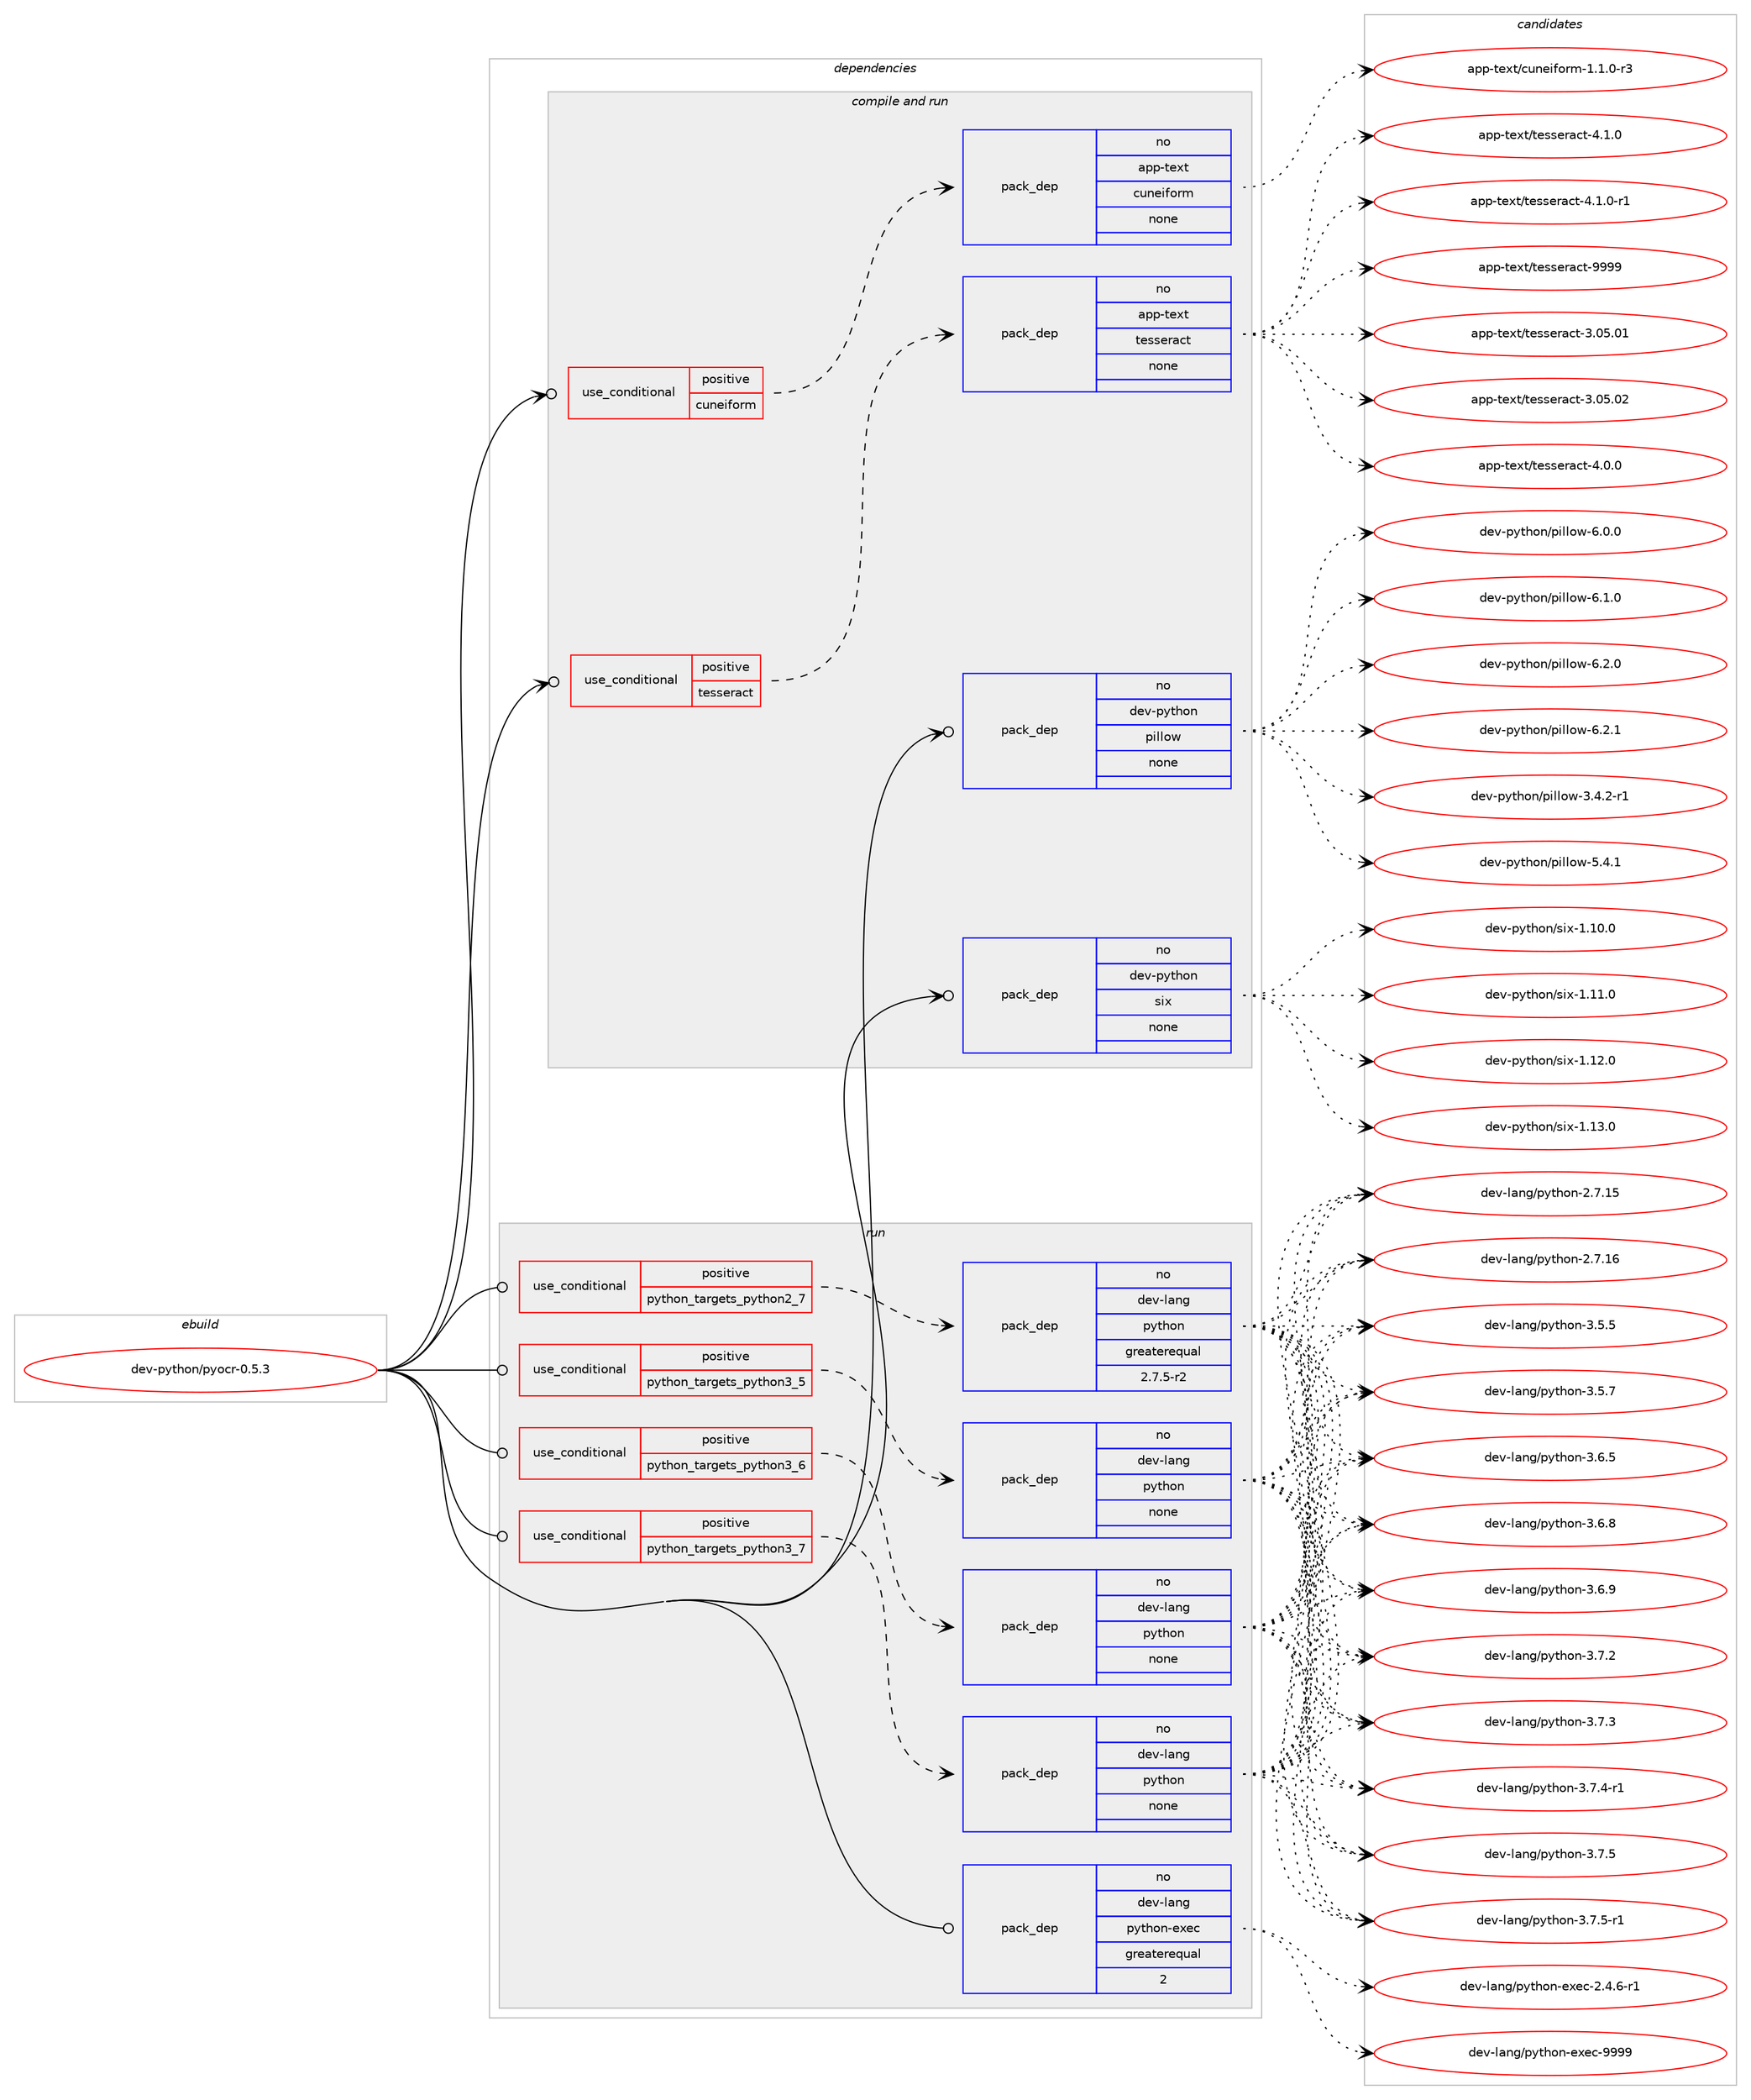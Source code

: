 digraph prolog {

# *************
# Graph options
# *************

newrank=true;
concentrate=true;
compound=true;
graph [rankdir=LR,fontname=Helvetica,fontsize=10,ranksep=1.5];#, ranksep=2.5, nodesep=0.2];
edge  [arrowhead=vee];
node  [fontname=Helvetica,fontsize=10];

# **********
# The ebuild
# **********

subgraph cluster_leftcol {
color=gray;
rank=same;
label=<<i>ebuild</i>>;
id [label="dev-python/pyocr-0.5.3", color=red, width=4, href="../dev-python/pyocr-0.5.3.svg"];
}

# ****************
# The dependencies
# ****************

subgraph cluster_midcol {
color=gray;
label=<<i>dependencies</i>>;
subgraph cluster_compile {
fillcolor="#eeeeee";
style=filled;
label=<<i>compile</i>>;
}
subgraph cluster_compileandrun {
fillcolor="#eeeeee";
style=filled;
label=<<i>compile and run</i>>;
subgraph cond146339 {
dependency627219 [label=<<TABLE BORDER="0" CELLBORDER="1" CELLSPACING="0" CELLPADDING="4"><TR><TD ROWSPAN="3" CELLPADDING="10">use_conditional</TD></TR><TR><TD>positive</TD></TR><TR><TD>cuneiform</TD></TR></TABLE>>, shape=none, color=red];
subgraph pack469031 {
dependency627220 [label=<<TABLE BORDER="0" CELLBORDER="1" CELLSPACING="0" CELLPADDING="4" WIDTH="220"><TR><TD ROWSPAN="6" CELLPADDING="30">pack_dep</TD></TR><TR><TD WIDTH="110">no</TD></TR><TR><TD>app-text</TD></TR><TR><TD>cuneiform</TD></TR><TR><TD>none</TD></TR><TR><TD></TD></TR></TABLE>>, shape=none, color=blue];
}
dependency627219:e -> dependency627220:w [weight=20,style="dashed",arrowhead="vee"];
}
id:e -> dependency627219:w [weight=20,style="solid",arrowhead="odotvee"];
subgraph cond146340 {
dependency627221 [label=<<TABLE BORDER="0" CELLBORDER="1" CELLSPACING="0" CELLPADDING="4"><TR><TD ROWSPAN="3" CELLPADDING="10">use_conditional</TD></TR><TR><TD>positive</TD></TR><TR><TD>tesseract</TD></TR></TABLE>>, shape=none, color=red];
subgraph pack469032 {
dependency627222 [label=<<TABLE BORDER="0" CELLBORDER="1" CELLSPACING="0" CELLPADDING="4" WIDTH="220"><TR><TD ROWSPAN="6" CELLPADDING="30">pack_dep</TD></TR><TR><TD WIDTH="110">no</TD></TR><TR><TD>app-text</TD></TR><TR><TD>tesseract</TD></TR><TR><TD>none</TD></TR><TR><TD></TD></TR></TABLE>>, shape=none, color=blue];
}
dependency627221:e -> dependency627222:w [weight=20,style="dashed",arrowhead="vee"];
}
id:e -> dependency627221:w [weight=20,style="solid",arrowhead="odotvee"];
subgraph pack469033 {
dependency627223 [label=<<TABLE BORDER="0" CELLBORDER="1" CELLSPACING="0" CELLPADDING="4" WIDTH="220"><TR><TD ROWSPAN="6" CELLPADDING="30">pack_dep</TD></TR><TR><TD WIDTH="110">no</TD></TR><TR><TD>dev-python</TD></TR><TR><TD>pillow</TD></TR><TR><TD>none</TD></TR><TR><TD></TD></TR></TABLE>>, shape=none, color=blue];
}
id:e -> dependency627223:w [weight=20,style="solid",arrowhead="odotvee"];
subgraph pack469034 {
dependency627224 [label=<<TABLE BORDER="0" CELLBORDER="1" CELLSPACING="0" CELLPADDING="4" WIDTH="220"><TR><TD ROWSPAN="6" CELLPADDING="30">pack_dep</TD></TR><TR><TD WIDTH="110">no</TD></TR><TR><TD>dev-python</TD></TR><TR><TD>six</TD></TR><TR><TD>none</TD></TR><TR><TD></TD></TR></TABLE>>, shape=none, color=blue];
}
id:e -> dependency627224:w [weight=20,style="solid",arrowhead="odotvee"];
}
subgraph cluster_run {
fillcolor="#eeeeee";
style=filled;
label=<<i>run</i>>;
subgraph cond146341 {
dependency627225 [label=<<TABLE BORDER="0" CELLBORDER="1" CELLSPACING="0" CELLPADDING="4"><TR><TD ROWSPAN="3" CELLPADDING="10">use_conditional</TD></TR><TR><TD>positive</TD></TR><TR><TD>python_targets_python2_7</TD></TR></TABLE>>, shape=none, color=red];
subgraph pack469035 {
dependency627226 [label=<<TABLE BORDER="0" CELLBORDER="1" CELLSPACING="0" CELLPADDING="4" WIDTH="220"><TR><TD ROWSPAN="6" CELLPADDING="30">pack_dep</TD></TR><TR><TD WIDTH="110">no</TD></TR><TR><TD>dev-lang</TD></TR><TR><TD>python</TD></TR><TR><TD>greaterequal</TD></TR><TR><TD>2.7.5-r2</TD></TR></TABLE>>, shape=none, color=blue];
}
dependency627225:e -> dependency627226:w [weight=20,style="dashed",arrowhead="vee"];
}
id:e -> dependency627225:w [weight=20,style="solid",arrowhead="odot"];
subgraph cond146342 {
dependency627227 [label=<<TABLE BORDER="0" CELLBORDER="1" CELLSPACING="0" CELLPADDING="4"><TR><TD ROWSPAN="3" CELLPADDING="10">use_conditional</TD></TR><TR><TD>positive</TD></TR><TR><TD>python_targets_python3_5</TD></TR></TABLE>>, shape=none, color=red];
subgraph pack469036 {
dependency627228 [label=<<TABLE BORDER="0" CELLBORDER="1" CELLSPACING="0" CELLPADDING="4" WIDTH="220"><TR><TD ROWSPAN="6" CELLPADDING="30">pack_dep</TD></TR><TR><TD WIDTH="110">no</TD></TR><TR><TD>dev-lang</TD></TR><TR><TD>python</TD></TR><TR><TD>none</TD></TR><TR><TD></TD></TR></TABLE>>, shape=none, color=blue];
}
dependency627227:e -> dependency627228:w [weight=20,style="dashed",arrowhead="vee"];
}
id:e -> dependency627227:w [weight=20,style="solid",arrowhead="odot"];
subgraph cond146343 {
dependency627229 [label=<<TABLE BORDER="0" CELLBORDER="1" CELLSPACING="0" CELLPADDING="4"><TR><TD ROWSPAN="3" CELLPADDING="10">use_conditional</TD></TR><TR><TD>positive</TD></TR><TR><TD>python_targets_python3_6</TD></TR></TABLE>>, shape=none, color=red];
subgraph pack469037 {
dependency627230 [label=<<TABLE BORDER="0" CELLBORDER="1" CELLSPACING="0" CELLPADDING="4" WIDTH="220"><TR><TD ROWSPAN="6" CELLPADDING="30">pack_dep</TD></TR><TR><TD WIDTH="110">no</TD></TR><TR><TD>dev-lang</TD></TR><TR><TD>python</TD></TR><TR><TD>none</TD></TR><TR><TD></TD></TR></TABLE>>, shape=none, color=blue];
}
dependency627229:e -> dependency627230:w [weight=20,style="dashed",arrowhead="vee"];
}
id:e -> dependency627229:w [weight=20,style="solid",arrowhead="odot"];
subgraph cond146344 {
dependency627231 [label=<<TABLE BORDER="0" CELLBORDER="1" CELLSPACING="0" CELLPADDING="4"><TR><TD ROWSPAN="3" CELLPADDING="10">use_conditional</TD></TR><TR><TD>positive</TD></TR><TR><TD>python_targets_python3_7</TD></TR></TABLE>>, shape=none, color=red];
subgraph pack469038 {
dependency627232 [label=<<TABLE BORDER="0" CELLBORDER="1" CELLSPACING="0" CELLPADDING="4" WIDTH="220"><TR><TD ROWSPAN="6" CELLPADDING="30">pack_dep</TD></TR><TR><TD WIDTH="110">no</TD></TR><TR><TD>dev-lang</TD></TR><TR><TD>python</TD></TR><TR><TD>none</TD></TR><TR><TD></TD></TR></TABLE>>, shape=none, color=blue];
}
dependency627231:e -> dependency627232:w [weight=20,style="dashed",arrowhead="vee"];
}
id:e -> dependency627231:w [weight=20,style="solid",arrowhead="odot"];
subgraph pack469039 {
dependency627233 [label=<<TABLE BORDER="0" CELLBORDER="1" CELLSPACING="0" CELLPADDING="4" WIDTH="220"><TR><TD ROWSPAN="6" CELLPADDING="30">pack_dep</TD></TR><TR><TD WIDTH="110">no</TD></TR><TR><TD>dev-lang</TD></TR><TR><TD>python-exec</TD></TR><TR><TD>greaterequal</TD></TR><TR><TD>2</TD></TR></TABLE>>, shape=none, color=blue];
}
id:e -> dependency627233:w [weight=20,style="solid",arrowhead="odot"];
}
}

# **************
# The candidates
# **************

subgraph cluster_choices {
rank=same;
color=gray;
label=<<i>candidates</i>>;

subgraph choice469031 {
color=black;
nodesep=1;
choice971121124511610112011647991171101011051021111141094549464946484511451 [label="app-text/cuneiform-1.1.0-r3", color=red, width=4,href="../app-text/cuneiform-1.1.0-r3.svg"];
dependency627220:e -> choice971121124511610112011647991171101011051021111141094549464946484511451:w [style=dotted,weight="100"];
}
subgraph choice469032 {
color=black;
nodesep=1;
choice97112112451161011201164711610111511510111497991164551464853464849 [label="app-text/tesseract-3.05.01", color=red, width=4,href="../app-text/tesseract-3.05.01.svg"];
choice97112112451161011201164711610111511510111497991164551464853464850 [label="app-text/tesseract-3.05.02", color=red, width=4,href="../app-text/tesseract-3.05.02.svg"];
choice9711211245116101120116471161011151151011149799116455246484648 [label="app-text/tesseract-4.0.0", color=red, width=4,href="../app-text/tesseract-4.0.0.svg"];
choice9711211245116101120116471161011151151011149799116455246494648 [label="app-text/tesseract-4.1.0", color=red, width=4,href="../app-text/tesseract-4.1.0.svg"];
choice97112112451161011201164711610111511510111497991164552464946484511449 [label="app-text/tesseract-4.1.0-r1", color=red, width=4,href="../app-text/tesseract-4.1.0-r1.svg"];
choice97112112451161011201164711610111511510111497991164557575757 [label="app-text/tesseract-9999", color=red, width=4,href="../app-text/tesseract-9999.svg"];
dependency627222:e -> choice97112112451161011201164711610111511510111497991164551464853464849:w [style=dotted,weight="100"];
dependency627222:e -> choice97112112451161011201164711610111511510111497991164551464853464850:w [style=dotted,weight="100"];
dependency627222:e -> choice9711211245116101120116471161011151151011149799116455246484648:w [style=dotted,weight="100"];
dependency627222:e -> choice9711211245116101120116471161011151151011149799116455246494648:w [style=dotted,weight="100"];
dependency627222:e -> choice97112112451161011201164711610111511510111497991164552464946484511449:w [style=dotted,weight="100"];
dependency627222:e -> choice97112112451161011201164711610111511510111497991164557575757:w [style=dotted,weight="100"];
}
subgraph choice469033 {
color=black;
nodesep=1;
choice10010111845112121116104111110471121051081081111194551465246504511449 [label="dev-python/pillow-3.4.2-r1", color=red, width=4,href="../dev-python/pillow-3.4.2-r1.svg"];
choice1001011184511212111610411111047112105108108111119455346524649 [label="dev-python/pillow-5.4.1", color=red, width=4,href="../dev-python/pillow-5.4.1.svg"];
choice1001011184511212111610411111047112105108108111119455446484648 [label="dev-python/pillow-6.0.0", color=red, width=4,href="../dev-python/pillow-6.0.0.svg"];
choice1001011184511212111610411111047112105108108111119455446494648 [label="dev-python/pillow-6.1.0", color=red, width=4,href="../dev-python/pillow-6.1.0.svg"];
choice1001011184511212111610411111047112105108108111119455446504648 [label="dev-python/pillow-6.2.0", color=red, width=4,href="../dev-python/pillow-6.2.0.svg"];
choice1001011184511212111610411111047112105108108111119455446504649 [label="dev-python/pillow-6.2.1", color=red, width=4,href="../dev-python/pillow-6.2.1.svg"];
dependency627223:e -> choice10010111845112121116104111110471121051081081111194551465246504511449:w [style=dotted,weight="100"];
dependency627223:e -> choice1001011184511212111610411111047112105108108111119455346524649:w [style=dotted,weight="100"];
dependency627223:e -> choice1001011184511212111610411111047112105108108111119455446484648:w [style=dotted,weight="100"];
dependency627223:e -> choice1001011184511212111610411111047112105108108111119455446494648:w [style=dotted,weight="100"];
dependency627223:e -> choice1001011184511212111610411111047112105108108111119455446504648:w [style=dotted,weight="100"];
dependency627223:e -> choice1001011184511212111610411111047112105108108111119455446504649:w [style=dotted,weight="100"];
}
subgraph choice469034 {
color=black;
nodesep=1;
choice100101118451121211161041111104711510512045494649484648 [label="dev-python/six-1.10.0", color=red, width=4,href="../dev-python/six-1.10.0.svg"];
choice100101118451121211161041111104711510512045494649494648 [label="dev-python/six-1.11.0", color=red, width=4,href="../dev-python/six-1.11.0.svg"];
choice100101118451121211161041111104711510512045494649504648 [label="dev-python/six-1.12.0", color=red, width=4,href="../dev-python/six-1.12.0.svg"];
choice100101118451121211161041111104711510512045494649514648 [label="dev-python/six-1.13.0", color=red, width=4,href="../dev-python/six-1.13.0.svg"];
dependency627224:e -> choice100101118451121211161041111104711510512045494649484648:w [style=dotted,weight="100"];
dependency627224:e -> choice100101118451121211161041111104711510512045494649494648:w [style=dotted,weight="100"];
dependency627224:e -> choice100101118451121211161041111104711510512045494649504648:w [style=dotted,weight="100"];
dependency627224:e -> choice100101118451121211161041111104711510512045494649514648:w [style=dotted,weight="100"];
}
subgraph choice469035 {
color=black;
nodesep=1;
choice10010111845108971101034711212111610411111045504655464953 [label="dev-lang/python-2.7.15", color=red, width=4,href="../dev-lang/python-2.7.15.svg"];
choice10010111845108971101034711212111610411111045504655464954 [label="dev-lang/python-2.7.16", color=red, width=4,href="../dev-lang/python-2.7.16.svg"];
choice100101118451089711010347112121116104111110455146534653 [label="dev-lang/python-3.5.5", color=red, width=4,href="../dev-lang/python-3.5.5.svg"];
choice100101118451089711010347112121116104111110455146534655 [label="dev-lang/python-3.5.7", color=red, width=4,href="../dev-lang/python-3.5.7.svg"];
choice100101118451089711010347112121116104111110455146544653 [label="dev-lang/python-3.6.5", color=red, width=4,href="../dev-lang/python-3.6.5.svg"];
choice100101118451089711010347112121116104111110455146544656 [label="dev-lang/python-3.6.8", color=red, width=4,href="../dev-lang/python-3.6.8.svg"];
choice100101118451089711010347112121116104111110455146544657 [label="dev-lang/python-3.6.9", color=red, width=4,href="../dev-lang/python-3.6.9.svg"];
choice100101118451089711010347112121116104111110455146554650 [label="dev-lang/python-3.7.2", color=red, width=4,href="../dev-lang/python-3.7.2.svg"];
choice100101118451089711010347112121116104111110455146554651 [label="dev-lang/python-3.7.3", color=red, width=4,href="../dev-lang/python-3.7.3.svg"];
choice1001011184510897110103471121211161041111104551465546524511449 [label="dev-lang/python-3.7.4-r1", color=red, width=4,href="../dev-lang/python-3.7.4-r1.svg"];
choice100101118451089711010347112121116104111110455146554653 [label="dev-lang/python-3.7.5", color=red, width=4,href="../dev-lang/python-3.7.5.svg"];
choice1001011184510897110103471121211161041111104551465546534511449 [label="dev-lang/python-3.7.5-r1", color=red, width=4,href="../dev-lang/python-3.7.5-r1.svg"];
dependency627226:e -> choice10010111845108971101034711212111610411111045504655464953:w [style=dotted,weight="100"];
dependency627226:e -> choice10010111845108971101034711212111610411111045504655464954:w [style=dotted,weight="100"];
dependency627226:e -> choice100101118451089711010347112121116104111110455146534653:w [style=dotted,weight="100"];
dependency627226:e -> choice100101118451089711010347112121116104111110455146534655:w [style=dotted,weight="100"];
dependency627226:e -> choice100101118451089711010347112121116104111110455146544653:w [style=dotted,weight="100"];
dependency627226:e -> choice100101118451089711010347112121116104111110455146544656:w [style=dotted,weight="100"];
dependency627226:e -> choice100101118451089711010347112121116104111110455146544657:w [style=dotted,weight="100"];
dependency627226:e -> choice100101118451089711010347112121116104111110455146554650:w [style=dotted,weight="100"];
dependency627226:e -> choice100101118451089711010347112121116104111110455146554651:w [style=dotted,weight="100"];
dependency627226:e -> choice1001011184510897110103471121211161041111104551465546524511449:w [style=dotted,weight="100"];
dependency627226:e -> choice100101118451089711010347112121116104111110455146554653:w [style=dotted,weight="100"];
dependency627226:e -> choice1001011184510897110103471121211161041111104551465546534511449:w [style=dotted,weight="100"];
}
subgraph choice469036 {
color=black;
nodesep=1;
choice10010111845108971101034711212111610411111045504655464953 [label="dev-lang/python-2.7.15", color=red, width=4,href="../dev-lang/python-2.7.15.svg"];
choice10010111845108971101034711212111610411111045504655464954 [label="dev-lang/python-2.7.16", color=red, width=4,href="../dev-lang/python-2.7.16.svg"];
choice100101118451089711010347112121116104111110455146534653 [label="dev-lang/python-3.5.5", color=red, width=4,href="../dev-lang/python-3.5.5.svg"];
choice100101118451089711010347112121116104111110455146534655 [label="dev-lang/python-3.5.7", color=red, width=4,href="../dev-lang/python-3.5.7.svg"];
choice100101118451089711010347112121116104111110455146544653 [label="dev-lang/python-3.6.5", color=red, width=4,href="../dev-lang/python-3.6.5.svg"];
choice100101118451089711010347112121116104111110455146544656 [label="dev-lang/python-3.6.8", color=red, width=4,href="../dev-lang/python-3.6.8.svg"];
choice100101118451089711010347112121116104111110455146544657 [label="dev-lang/python-3.6.9", color=red, width=4,href="../dev-lang/python-3.6.9.svg"];
choice100101118451089711010347112121116104111110455146554650 [label="dev-lang/python-3.7.2", color=red, width=4,href="../dev-lang/python-3.7.2.svg"];
choice100101118451089711010347112121116104111110455146554651 [label="dev-lang/python-3.7.3", color=red, width=4,href="../dev-lang/python-3.7.3.svg"];
choice1001011184510897110103471121211161041111104551465546524511449 [label="dev-lang/python-3.7.4-r1", color=red, width=4,href="../dev-lang/python-3.7.4-r1.svg"];
choice100101118451089711010347112121116104111110455146554653 [label="dev-lang/python-3.7.5", color=red, width=4,href="../dev-lang/python-3.7.5.svg"];
choice1001011184510897110103471121211161041111104551465546534511449 [label="dev-lang/python-3.7.5-r1", color=red, width=4,href="../dev-lang/python-3.7.5-r1.svg"];
dependency627228:e -> choice10010111845108971101034711212111610411111045504655464953:w [style=dotted,weight="100"];
dependency627228:e -> choice10010111845108971101034711212111610411111045504655464954:w [style=dotted,weight="100"];
dependency627228:e -> choice100101118451089711010347112121116104111110455146534653:w [style=dotted,weight="100"];
dependency627228:e -> choice100101118451089711010347112121116104111110455146534655:w [style=dotted,weight="100"];
dependency627228:e -> choice100101118451089711010347112121116104111110455146544653:w [style=dotted,weight="100"];
dependency627228:e -> choice100101118451089711010347112121116104111110455146544656:w [style=dotted,weight="100"];
dependency627228:e -> choice100101118451089711010347112121116104111110455146544657:w [style=dotted,weight="100"];
dependency627228:e -> choice100101118451089711010347112121116104111110455146554650:w [style=dotted,weight="100"];
dependency627228:e -> choice100101118451089711010347112121116104111110455146554651:w [style=dotted,weight="100"];
dependency627228:e -> choice1001011184510897110103471121211161041111104551465546524511449:w [style=dotted,weight="100"];
dependency627228:e -> choice100101118451089711010347112121116104111110455146554653:w [style=dotted,weight="100"];
dependency627228:e -> choice1001011184510897110103471121211161041111104551465546534511449:w [style=dotted,weight="100"];
}
subgraph choice469037 {
color=black;
nodesep=1;
choice10010111845108971101034711212111610411111045504655464953 [label="dev-lang/python-2.7.15", color=red, width=4,href="../dev-lang/python-2.7.15.svg"];
choice10010111845108971101034711212111610411111045504655464954 [label="dev-lang/python-2.7.16", color=red, width=4,href="../dev-lang/python-2.7.16.svg"];
choice100101118451089711010347112121116104111110455146534653 [label="dev-lang/python-3.5.5", color=red, width=4,href="../dev-lang/python-3.5.5.svg"];
choice100101118451089711010347112121116104111110455146534655 [label="dev-lang/python-3.5.7", color=red, width=4,href="../dev-lang/python-3.5.7.svg"];
choice100101118451089711010347112121116104111110455146544653 [label="dev-lang/python-3.6.5", color=red, width=4,href="../dev-lang/python-3.6.5.svg"];
choice100101118451089711010347112121116104111110455146544656 [label="dev-lang/python-3.6.8", color=red, width=4,href="../dev-lang/python-3.6.8.svg"];
choice100101118451089711010347112121116104111110455146544657 [label="dev-lang/python-3.6.9", color=red, width=4,href="../dev-lang/python-3.6.9.svg"];
choice100101118451089711010347112121116104111110455146554650 [label="dev-lang/python-3.7.2", color=red, width=4,href="../dev-lang/python-3.7.2.svg"];
choice100101118451089711010347112121116104111110455146554651 [label="dev-lang/python-3.7.3", color=red, width=4,href="../dev-lang/python-3.7.3.svg"];
choice1001011184510897110103471121211161041111104551465546524511449 [label="dev-lang/python-3.7.4-r1", color=red, width=4,href="../dev-lang/python-3.7.4-r1.svg"];
choice100101118451089711010347112121116104111110455146554653 [label="dev-lang/python-3.7.5", color=red, width=4,href="../dev-lang/python-3.7.5.svg"];
choice1001011184510897110103471121211161041111104551465546534511449 [label="dev-lang/python-3.7.5-r1", color=red, width=4,href="../dev-lang/python-3.7.5-r1.svg"];
dependency627230:e -> choice10010111845108971101034711212111610411111045504655464953:w [style=dotted,weight="100"];
dependency627230:e -> choice10010111845108971101034711212111610411111045504655464954:w [style=dotted,weight="100"];
dependency627230:e -> choice100101118451089711010347112121116104111110455146534653:w [style=dotted,weight="100"];
dependency627230:e -> choice100101118451089711010347112121116104111110455146534655:w [style=dotted,weight="100"];
dependency627230:e -> choice100101118451089711010347112121116104111110455146544653:w [style=dotted,weight="100"];
dependency627230:e -> choice100101118451089711010347112121116104111110455146544656:w [style=dotted,weight="100"];
dependency627230:e -> choice100101118451089711010347112121116104111110455146544657:w [style=dotted,weight="100"];
dependency627230:e -> choice100101118451089711010347112121116104111110455146554650:w [style=dotted,weight="100"];
dependency627230:e -> choice100101118451089711010347112121116104111110455146554651:w [style=dotted,weight="100"];
dependency627230:e -> choice1001011184510897110103471121211161041111104551465546524511449:w [style=dotted,weight="100"];
dependency627230:e -> choice100101118451089711010347112121116104111110455146554653:w [style=dotted,weight="100"];
dependency627230:e -> choice1001011184510897110103471121211161041111104551465546534511449:w [style=dotted,weight="100"];
}
subgraph choice469038 {
color=black;
nodesep=1;
choice10010111845108971101034711212111610411111045504655464953 [label="dev-lang/python-2.7.15", color=red, width=4,href="../dev-lang/python-2.7.15.svg"];
choice10010111845108971101034711212111610411111045504655464954 [label="dev-lang/python-2.7.16", color=red, width=4,href="../dev-lang/python-2.7.16.svg"];
choice100101118451089711010347112121116104111110455146534653 [label="dev-lang/python-3.5.5", color=red, width=4,href="../dev-lang/python-3.5.5.svg"];
choice100101118451089711010347112121116104111110455146534655 [label="dev-lang/python-3.5.7", color=red, width=4,href="../dev-lang/python-3.5.7.svg"];
choice100101118451089711010347112121116104111110455146544653 [label="dev-lang/python-3.6.5", color=red, width=4,href="../dev-lang/python-3.6.5.svg"];
choice100101118451089711010347112121116104111110455146544656 [label="dev-lang/python-3.6.8", color=red, width=4,href="../dev-lang/python-3.6.8.svg"];
choice100101118451089711010347112121116104111110455146544657 [label="dev-lang/python-3.6.9", color=red, width=4,href="../dev-lang/python-3.6.9.svg"];
choice100101118451089711010347112121116104111110455146554650 [label="dev-lang/python-3.7.2", color=red, width=4,href="../dev-lang/python-3.7.2.svg"];
choice100101118451089711010347112121116104111110455146554651 [label="dev-lang/python-3.7.3", color=red, width=4,href="../dev-lang/python-3.7.3.svg"];
choice1001011184510897110103471121211161041111104551465546524511449 [label="dev-lang/python-3.7.4-r1", color=red, width=4,href="../dev-lang/python-3.7.4-r1.svg"];
choice100101118451089711010347112121116104111110455146554653 [label="dev-lang/python-3.7.5", color=red, width=4,href="../dev-lang/python-3.7.5.svg"];
choice1001011184510897110103471121211161041111104551465546534511449 [label="dev-lang/python-3.7.5-r1", color=red, width=4,href="../dev-lang/python-3.7.5-r1.svg"];
dependency627232:e -> choice10010111845108971101034711212111610411111045504655464953:w [style=dotted,weight="100"];
dependency627232:e -> choice10010111845108971101034711212111610411111045504655464954:w [style=dotted,weight="100"];
dependency627232:e -> choice100101118451089711010347112121116104111110455146534653:w [style=dotted,weight="100"];
dependency627232:e -> choice100101118451089711010347112121116104111110455146534655:w [style=dotted,weight="100"];
dependency627232:e -> choice100101118451089711010347112121116104111110455146544653:w [style=dotted,weight="100"];
dependency627232:e -> choice100101118451089711010347112121116104111110455146544656:w [style=dotted,weight="100"];
dependency627232:e -> choice100101118451089711010347112121116104111110455146544657:w [style=dotted,weight="100"];
dependency627232:e -> choice100101118451089711010347112121116104111110455146554650:w [style=dotted,weight="100"];
dependency627232:e -> choice100101118451089711010347112121116104111110455146554651:w [style=dotted,weight="100"];
dependency627232:e -> choice1001011184510897110103471121211161041111104551465546524511449:w [style=dotted,weight="100"];
dependency627232:e -> choice100101118451089711010347112121116104111110455146554653:w [style=dotted,weight="100"];
dependency627232:e -> choice1001011184510897110103471121211161041111104551465546534511449:w [style=dotted,weight="100"];
}
subgraph choice469039 {
color=black;
nodesep=1;
choice10010111845108971101034711212111610411111045101120101994550465246544511449 [label="dev-lang/python-exec-2.4.6-r1", color=red, width=4,href="../dev-lang/python-exec-2.4.6-r1.svg"];
choice10010111845108971101034711212111610411111045101120101994557575757 [label="dev-lang/python-exec-9999", color=red, width=4,href="../dev-lang/python-exec-9999.svg"];
dependency627233:e -> choice10010111845108971101034711212111610411111045101120101994550465246544511449:w [style=dotted,weight="100"];
dependency627233:e -> choice10010111845108971101034711212111610411111045101120101994557575757:w [style=dotted,weight="100"];
}
}

}
